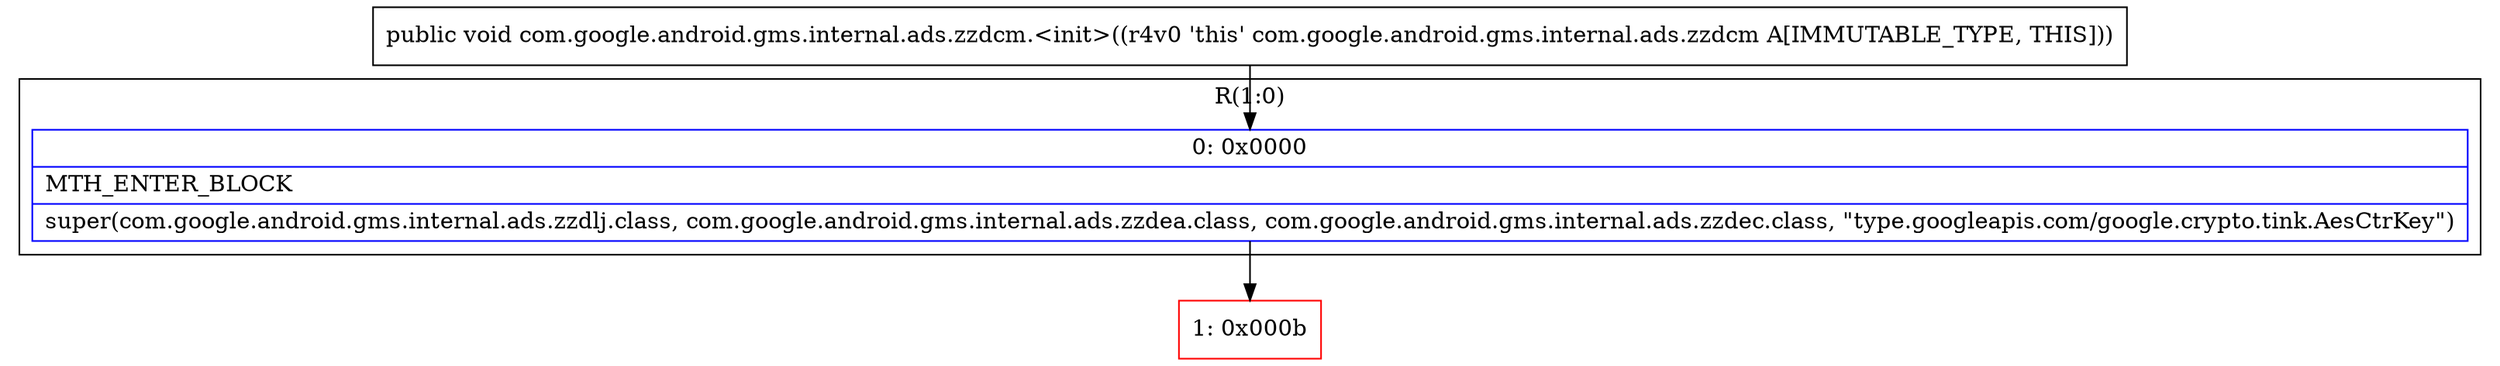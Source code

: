 digraph "CFG forcom.google.android.gms.internal.ads.zzdcm.\<init\>()V" {
subgraph cluster_Region_351044788 {
label = "R(1:0)";
node [shape=record,color=blue];
Node_0 [shape=record,label="{0\:\ 0x0000|MTH_ENTER_BLOCK\l|super(com.google.android.gms.internal.ads.zzdlj.class, com.google.android.gms.internal.ads.zzdea.class, com.google.android.gms.internal.ads.zzdec.class, \"type.googleapis.com\/google.crypto.tink.AesCtrKey\")\l}"];
}
Node_1 [shape=record,color=red,label="{1\:\ 0x000b}"];
MethodNode[shape=record,label="{public void com.google.android.gms.internal.ads.zzdcm.\<init\>((r4v0 'this' com.google.android.gms.internal.ads.zzdcm A[IMMUTABLE_TYPE, THIS])) }"];
MethodNode -> Node_0;
Node_0 -> Node_1;
}

